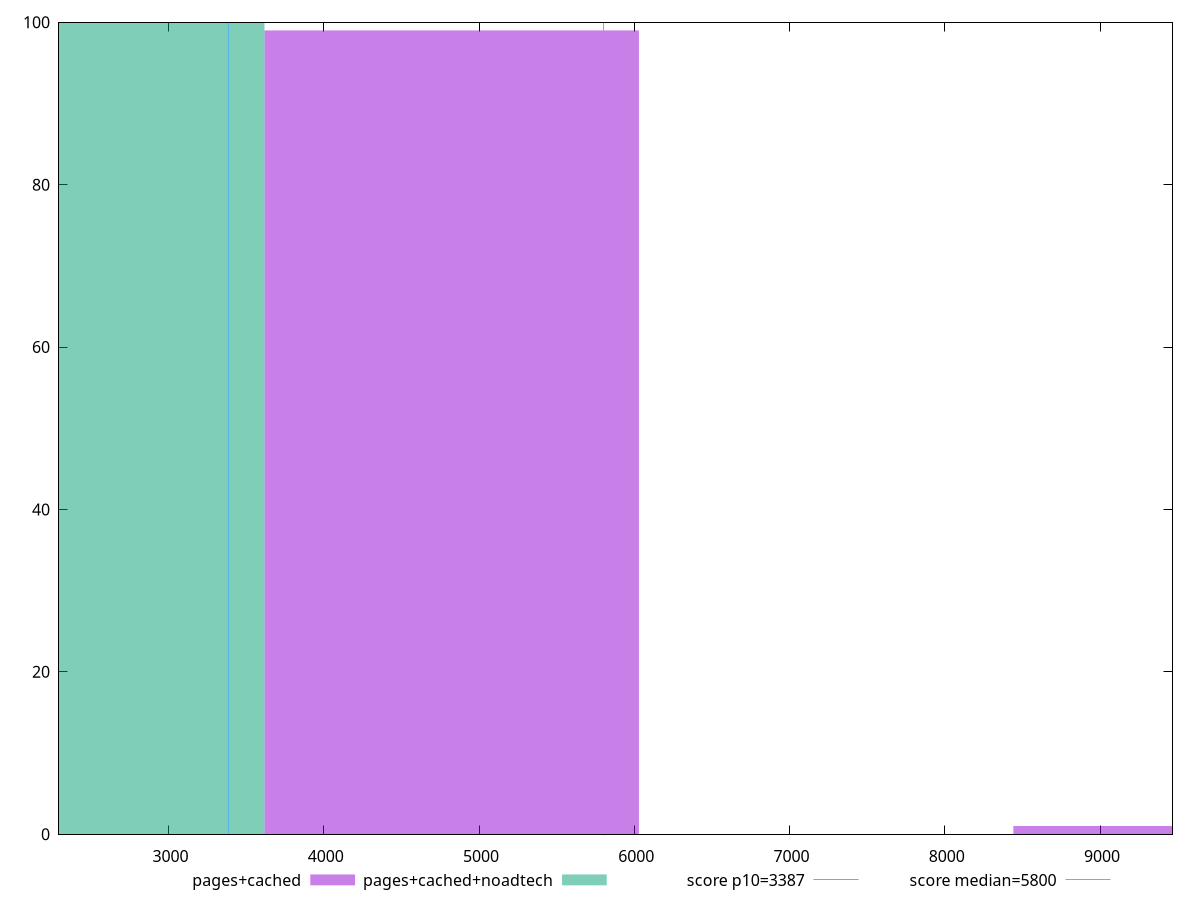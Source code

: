 reset

$pagesCached <<EOF
9647.787352332527 1
4823.8936761662635 99
EOF

$pagesCachedNoadtech <<EOF
2411.9468380831318 100
EOF

set key outside below
set boxwidth 2411.9468380831318
set xrange [2294.4706096358664:9466.782442558258]
set yrange [0:100]
set trange [0:100]
set style fill transparent solid 0.5 noborder

set parametric
set terminal svg size 640, 500 enhanced background rgb 'white'
set output "report_00009_2021-02-08T22-37-41.559Z/speed-index/comparison/histogram/1_vs_2.svg"

plot $pagesCached title "pages+cached" with boxes, \
     $pagesCachedNoadtech title "pages+cached+noadtech" with boxes, \
     3387,t title "score p10=3387", \
     5800,t title "score median=5800"

reset
